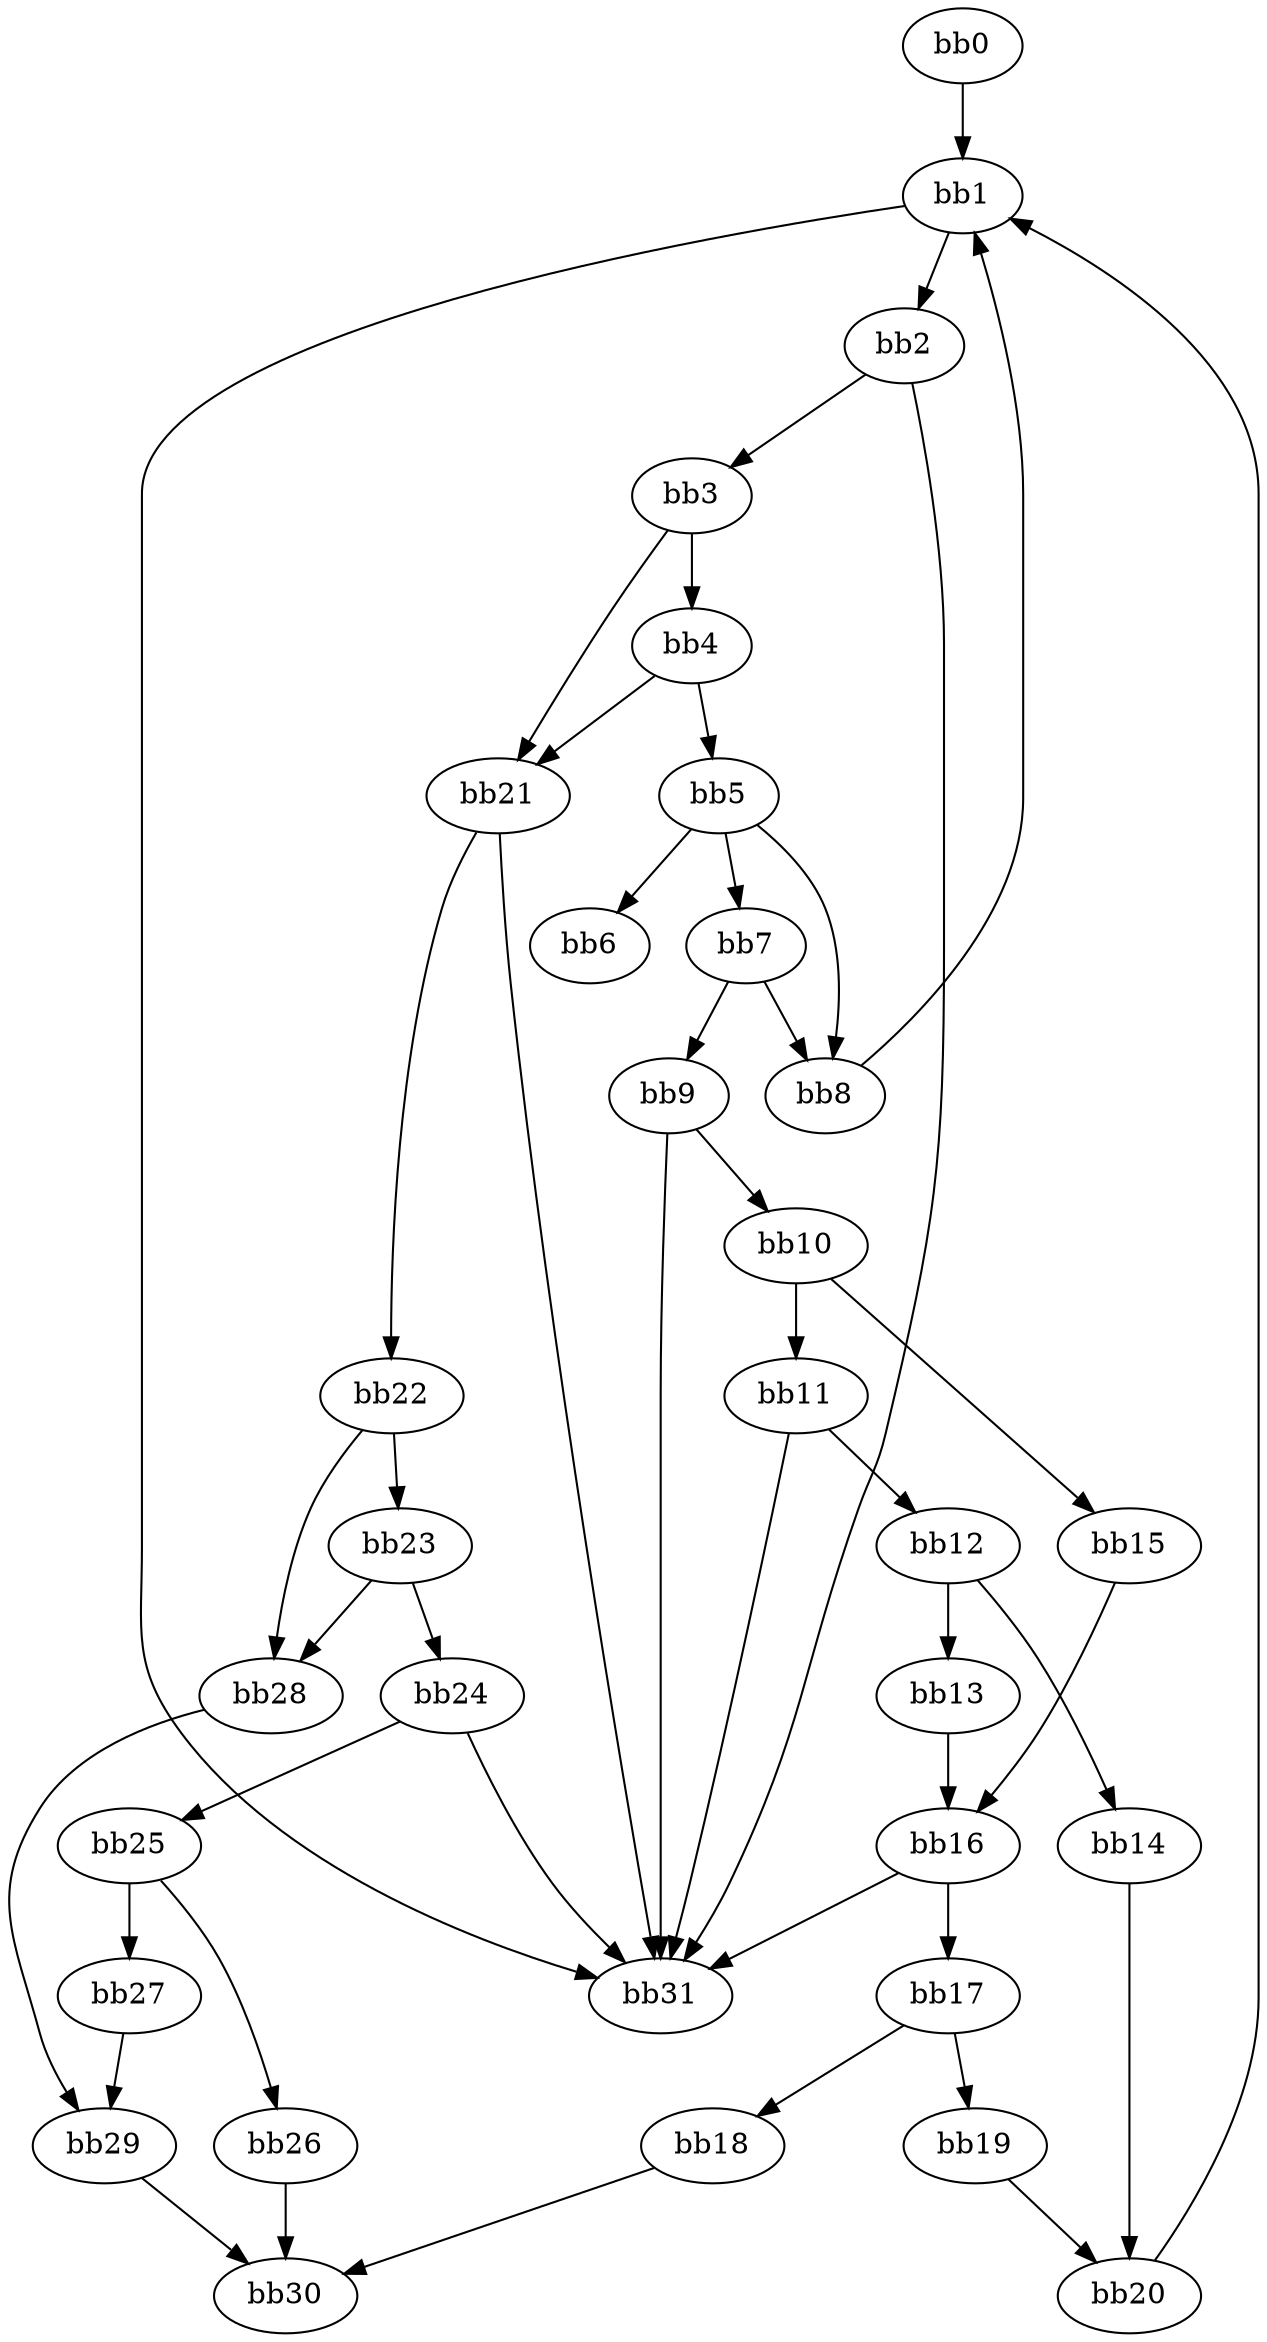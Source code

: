digraph {
    0 [ label = "bb0\l" ]
    1 [ label = "bb1\l" ]
    2 [ label = "bb2\l" ]
    3 [ label = "bb3\l" ]
    4 [ label = "bb4\l" ]
    5 [ label = "bb5\l" ]
    6 [ label = "bb6\l" ]
    7 [ label = "bb7\l" ]
    8 [ label = "bb8\l" ]
    9 [ label = "bb9\l" ]
    10 [ label = "bb10\l" ]
    11 [ label = "bb11\l" ]
    12 [ label = "bb12\l" ]
    13 [ label = "bb13\l" ]
    14 [ label = "bb14\l" ]
    15 [ label = "bb15\l" ]
    16 [ label = "bb16\l" ]
    17 [ label = "bb17\l" ]
    18 [ label = "bb18\l" ]
    19 [ label = "bb19\l" ]
    20 [ label = "bb20\l" ]
    21 [ label = "bb21\l" ]
    22 [ label = "bb22\l" ]
    23 [ label = "bb23\l" ]
    24 [ label = "bb24\l" ]
    25 [ label = "bb25\l" ]
    26 [ label = "bb26\l" ]
    27 [ label = "bb27\l" ]
    28 [ label = "bb28\l" ]
    29 [ label = "bb29\l" ]
    30 [ label = "bb30\l" ]
    31 [ label = "bb31\l" ]
    0 -> 1 [ ]
    1 -> 2 [ ]
    1 -> 31 [ ]
    2 -> 3 [ ]
    2 -> 31 [ ]
    3 -> 4 [ ]
    3 -> 21 [ ]
    4 -> 5 [ ]
    4 -> 21 [ ]
    5 -> 6 [ ]
    5 -> 7 [ ]
    5 -> 8 [ ]
    7 -> 8 [ ]
    7 -> 9 [ ]
    8 -> 1 [ ]
    9 -> 10 [ ]
    9 -> 31 [ ]
    10 -> 11 [ ]
    10 -> 15 [ ]
    11 -> 12 [ ]
    11 -> 31 [ ]
    12 -> 13 [ ]
    12 -> 14 [ ]
    13 -> 16 [ ]
    14 -> 20 [ ]
    15 -> 16 [ ]
    16 -> 17 [ ]
    16 -> 31 [ ]
    17 -> 18 [ ]
    17 -> 19 [ ]
    18 -> 30 [ ]
    19 -> 20 [ ]
    20 -> 1 [ ]
    21 -> 22 [ ]
    21 -> 31 [ ]
    22 -> 23 [ ]
    22 -> 28 [ ]
    23 -> 24 [ ]
    23 -> 28 [ ]
    24 -> 25 [ ]
    24 -> 31 [ ]
    25 -> 26 [ ]
    25 -> 27 [ ]
    26 -> 30 [ ]
    27 -> 29 [ ]
    28 -> 29 [ ]
    29 -> 30 [ ]
}


